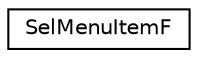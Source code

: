 digraph G
{
  edge [fontname="Helvetica",fontsize="10",labelfontname="Helvetica",labelfontsize="10"];
  node [fontname="Helvetica",fontsize="10",shape=record];
  rankdir=LR;
  Node1 [label="SelMenuItemF",height=0.2,width=0.4,color="black", fillcolor="white", style="filled",URL="$d1/de3/structSelMenuItemF.html"];
}
